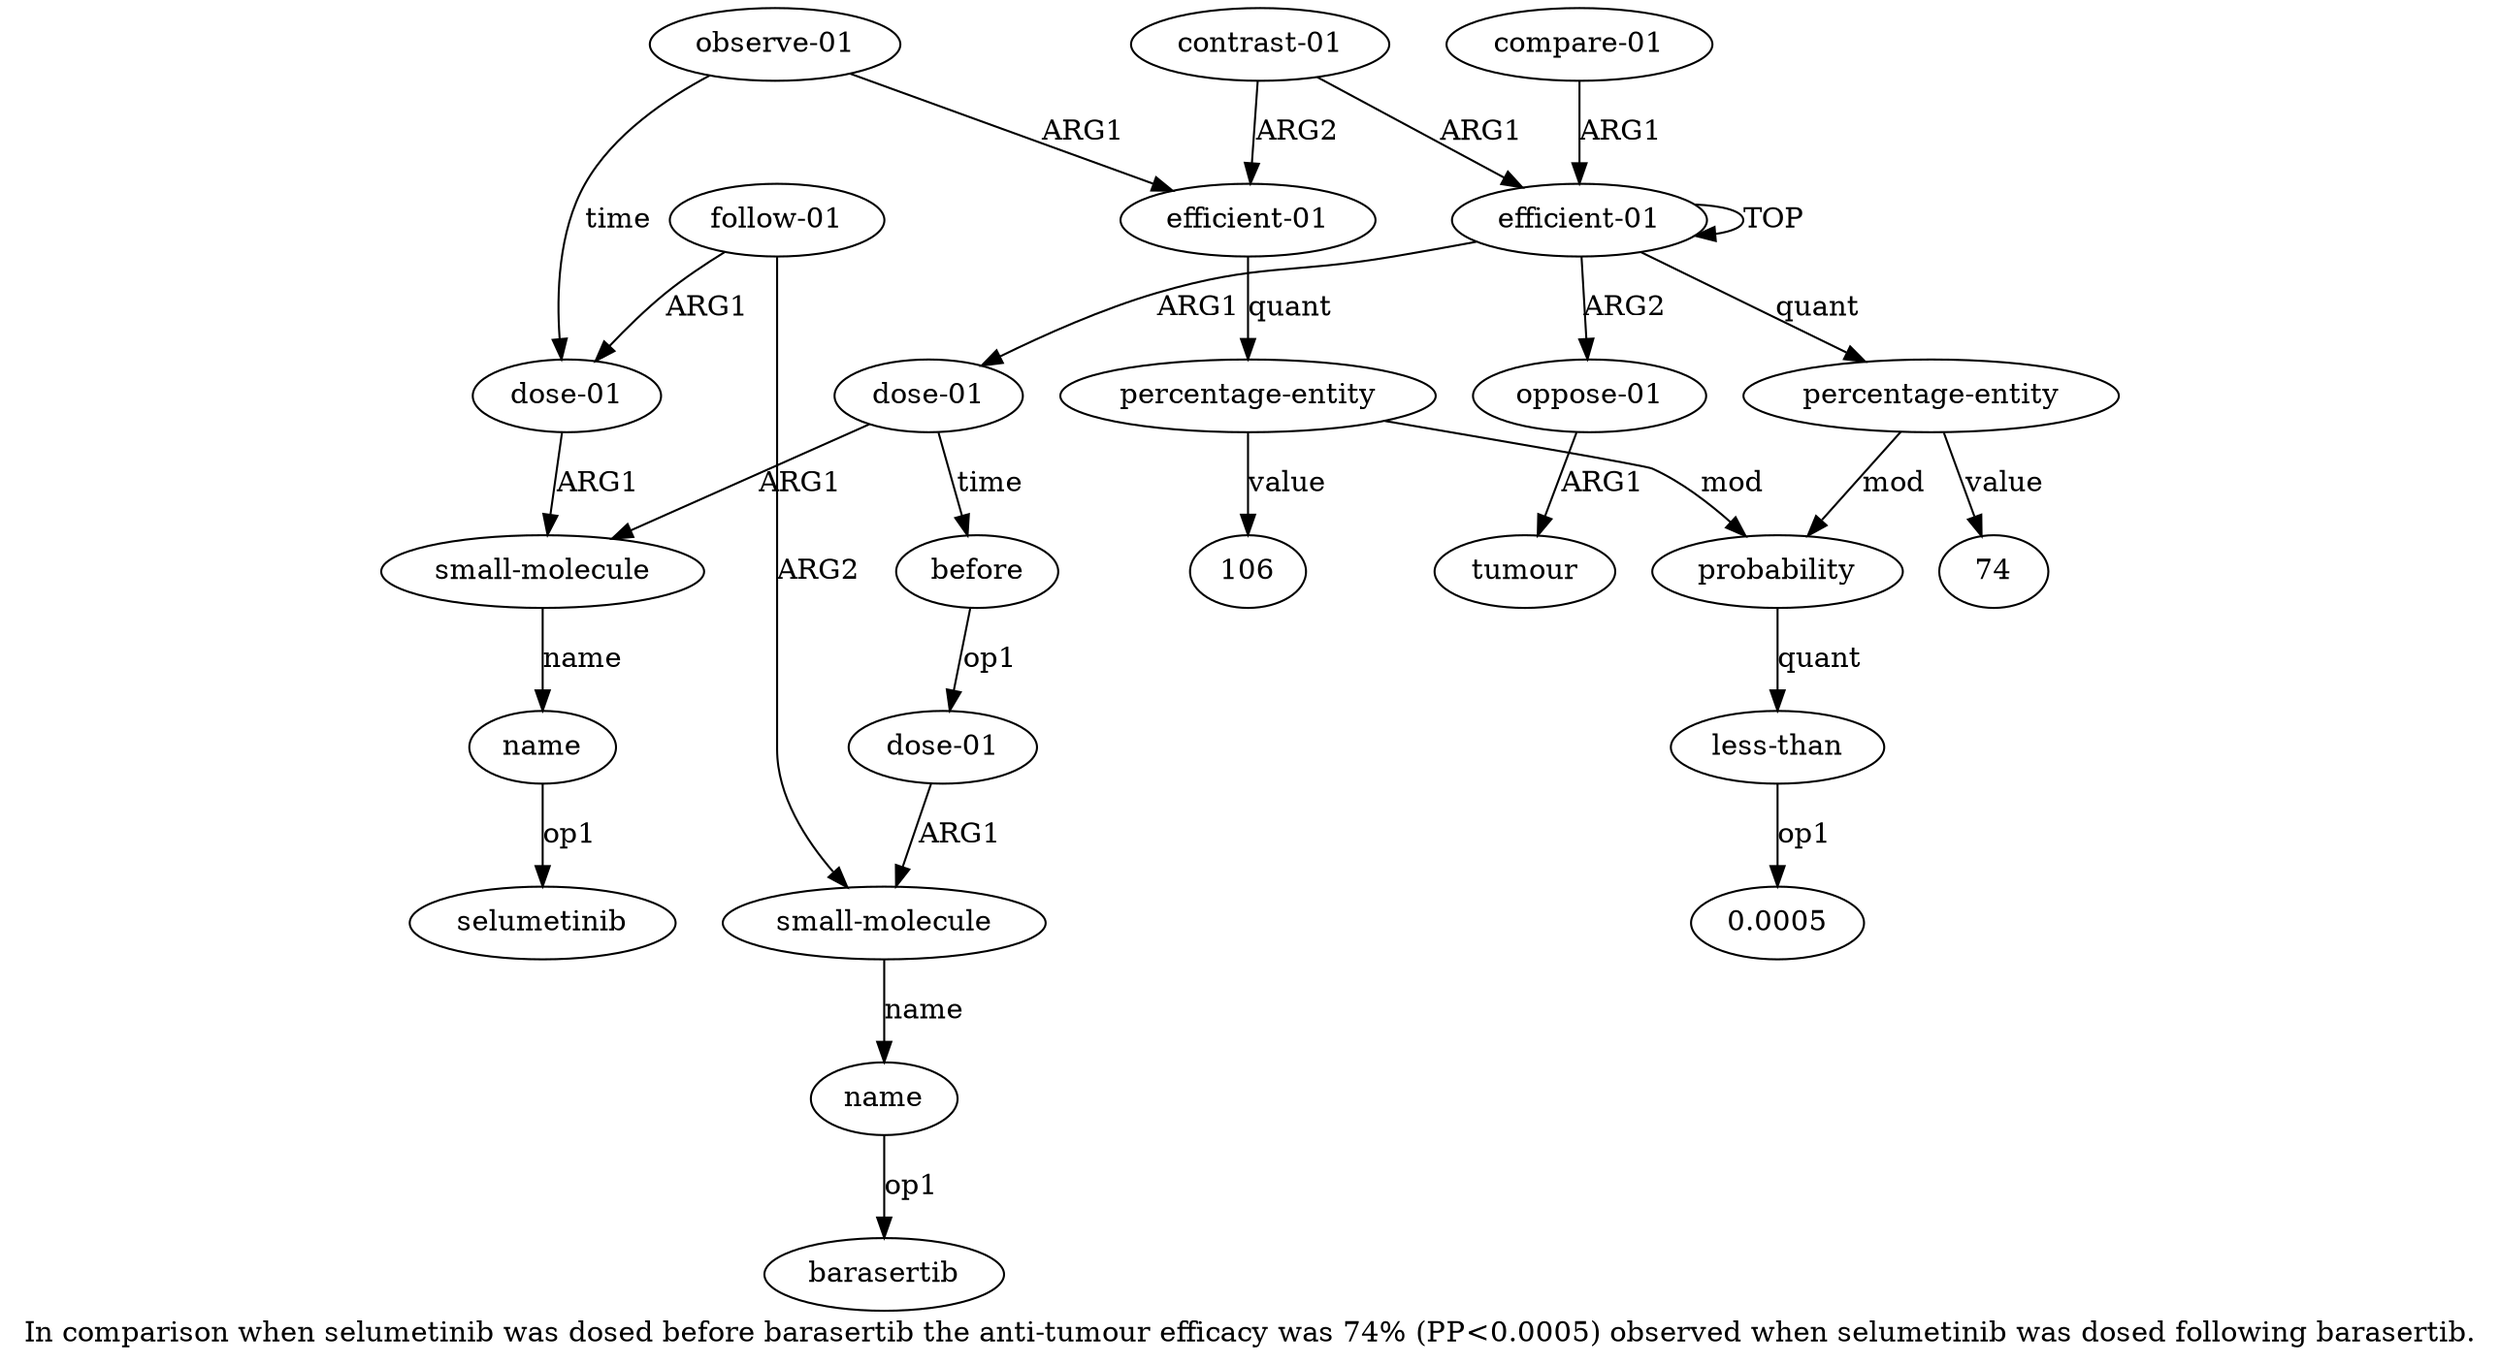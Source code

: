digraph  {
	graph [label="In comparison when selumetinib was dosed before barasertib the anti-tumour efficacy was 74% (PP<0.0005) observed when selumetinib \
was dosed following barasertib."];
	node [label="\N"];
	"a3 selumetinib"	 [color=black,
		gold_ind=-1,
		gold_label=selumetinib,
		label=selumetinib,
		test_ind=-1,
		test_label=selumetinib];
	a15	 [color=black,
		gold_ind=15,
		gold_label="follow-01",
		label="follow-01",
		test_ind=15,
		test_label="follow-01"];
	a14	 [color=black,
		gold_ind=14,
		gold_label="dose-01",
		label="dose-01",
		test_ind=14,
		test_label="dose-01"];
	a15 -> a14 [key=0,
	color=black,
	gold_label=ARG1,
	label=ARG1,
	test_label=ARG1];
a6 [color=black,
	gold_ind=6,
	gold_label="small-molecule",
	label="small-molecule",
	test_ind=6,
	test_label="small-molecule"];
a15 -> a6 [key=0,
color=black,
gold_label=ARG2,
label=ARG2,
test_label=ARG2];
a2 [color=black,
gold_ind=2,
gold_label="small-molecule",
label="small-molecule",
test_ind=2,
test_label="small-molecule"];
a14 -> a2 [key=0,
color=black,
gold_label=ARG1,
label=ARG1,
test_label=ARG1];
a17 [color=black,
gold_ind=17,
gold_label="percentage-entity",
label="percentage-entity",
test_ind=17,
test_label="percentage-entity"];
a18 [color=black,
gold_ind=18,
gold_label=probability,
label=probability,
test_ind=18,
test_label=probability];
a17 -> a18 [key=0,
color=black,
gold_label=mod,
label=mod,
test_label=mod];
"a17 74" [color=black,
gold_ind=-1,
gold_label=74,
label=74,
test_ind=-1,
test_label=74];
a17 -> "a17 74" [key=0,
color=black,
gold_label=value,
label=value,
test_label=value];
a16 [color=black,
gold_ind=16,
gold_label="compare-01",
label="compare-01",
test_ind=16,
test_label="compare-01"];
a0 [color=black,
gold_ind=0,
gold_label="efficient-01",
label="efficient-01",
test_ind=0,
test_label="efficient-01"];
a16 -> a0 [key=0,
color=black,
gold_label=ARG1,
label=ARG1,
test_label=ARG1];
a11 [color=black,
gold_ind=11,
gold_label="efficient-01",
label="efficient-01",
test_ind=11,
test_label="efficient-01"];
a12 [color=black,
gold_ind=12,
gold_label="percentage-entity",
label="percentage-entity",
test_ind=12,
test_label="percentage-entity"];
a11 -> a12 [key=0,
color=black,
gold_label=quant,
label=quant,
test_label=quant];
a10 [color=black,
gold_ind=10,
gold_label="contrast-01",
label="contrast-01",
test_ind=10,
test_label="contrast-01"];
a10 -> a11 [key=0,
color=black,
gold_label=ARG2,
label=ARG2,
test_label=ARG2];
a10 -> a0 [key=0,
color=black,
gold_label=ARG1,
label=ARG1,
test_label=ARG1];
a13 [color=black,
gold_ind=13,
gold_label="observe-01",
label="observe-01",
test_ind=13,
test_label="observe-01"];
a13 -> a14 [key=0,
color=black,
gold_label=time,
label=time,
test_label=time];
a13 -> a11 [key=0,
color=black,
gold_label=ARG1,
label=ARG1,
test_label=ARG1];
a12 -> a18 [key=0,
color=black,
gold_label=mod,
label=mod,
test_label=mod];
"a12 106" [color=black,
gold_ind=-1,
gold_label=106,
label=106,
test_ind=-1,
test_label=106];
a12 -> "a12 106" [key=0,
color=black,
gold_label=value,
label=value,
test_label=value];
a19 [color=black,
gold_ind=19,
gold_label="less-than",
label="less-than",
test_ind=19,
test_label="less-than"];
"a19 0.0005" [color=black,
gold_ind=-1,
gold_label=0.0005,
label=0.0005,
test_ind=-1,
test_label=0.0005];
a19 -> "a19 0.0005" [key=0,
color=black,
gold_label=op1,
label=op1,
test_label=op1];
a18 -> a19 [key=0,
color=black,
gold_label=quant,
label=quant,
test_label=quant];
a1 [color=black,
gold_ind=1,
gold_label="dose-01",
label="dose-01",
test_ind=1,
test_label="dose-01"];
a1 -> a2 [key=0,
color=black,
gold_label=ARG1,
label=ARG1,
test_label=ARG1];
a4 [color=black,
gold_ind=4,
gold_label=before,
label=before,
test_ind=4,
test_label=before];
a1 -> a4 [key=0,
color=black,
gold_label=time,
label=time,
test_label=time];
a0 -> a17 [key=0,
color=black,
gold_label=quant,
label=quant,
test_label=quant];
a0 -> a1 [key=0,
color=black,
gold_label=ARG1,
label=ARG1,
test_label=ARG1];
a0 -> a0 [key=0,
color=black,
gold_label=TOP,
label=TOP,
test_label=TOP];
a8 [color=black,
gold_ind=8,
gold_label="oppose-01",
label="oppose-01",
test_ind=8,
test_label="oppose-01"];
a0 -> a8 [key=0,
color=black,
gold_label=ARG2,
label=ARG2,
test_label=ARG2];
a3 [color=black,
gold_ind=3,
gold_label=name,
label=name,
test_ind=3,
test_label=name];
a3 -> "a3 selumetinib" [key=0,
color=black,
gold_label=op1,
label=op1,
test_label=op1];
a2 -> a3 [key=0,
color=black,
gold_label=name,
label=name,
test_label=name];
a5 [color=black,
gold_ind=5,
gold_label="dose-01",
label="dose-01",
test_ind=5,
test_label="dose-01"];
a5 -> a6 [key=0,
color=black,
gold_label=ARG1,
label=ARG1,
test_label=ARG1];
a4 -> a5 [key=0,
color=black,
gold_label=op1,
label=op1,
test_label=op1];
a7 [color=black,
gold_ind=7,
gold_label=name,
label=name,
test_ind=7,
test_label=name];
"a7 barasertib" [color=black,
gold_ind=-1,
gold_label=barasertib,
label=barasertib,
test_ind=-1,
test_label=barasertib];
a7 -> "a7 barasertib" [key=0,
color=black,
gold_label=op1,
label=op1,
test_label=op1];
a6 -> a7 [key=0,
color=black,
gold_label=name,
label=name,
test_label=name];
a9 [color=black,
gold_ind=9,
gold_label=tumour,
label=tumour,
test_ind=9,
test_label=tumour];
a8 -> a9 [key=0,
color=black,
gold_label=ARG1,
label=ARG1,
test_label=ARG1];
}
